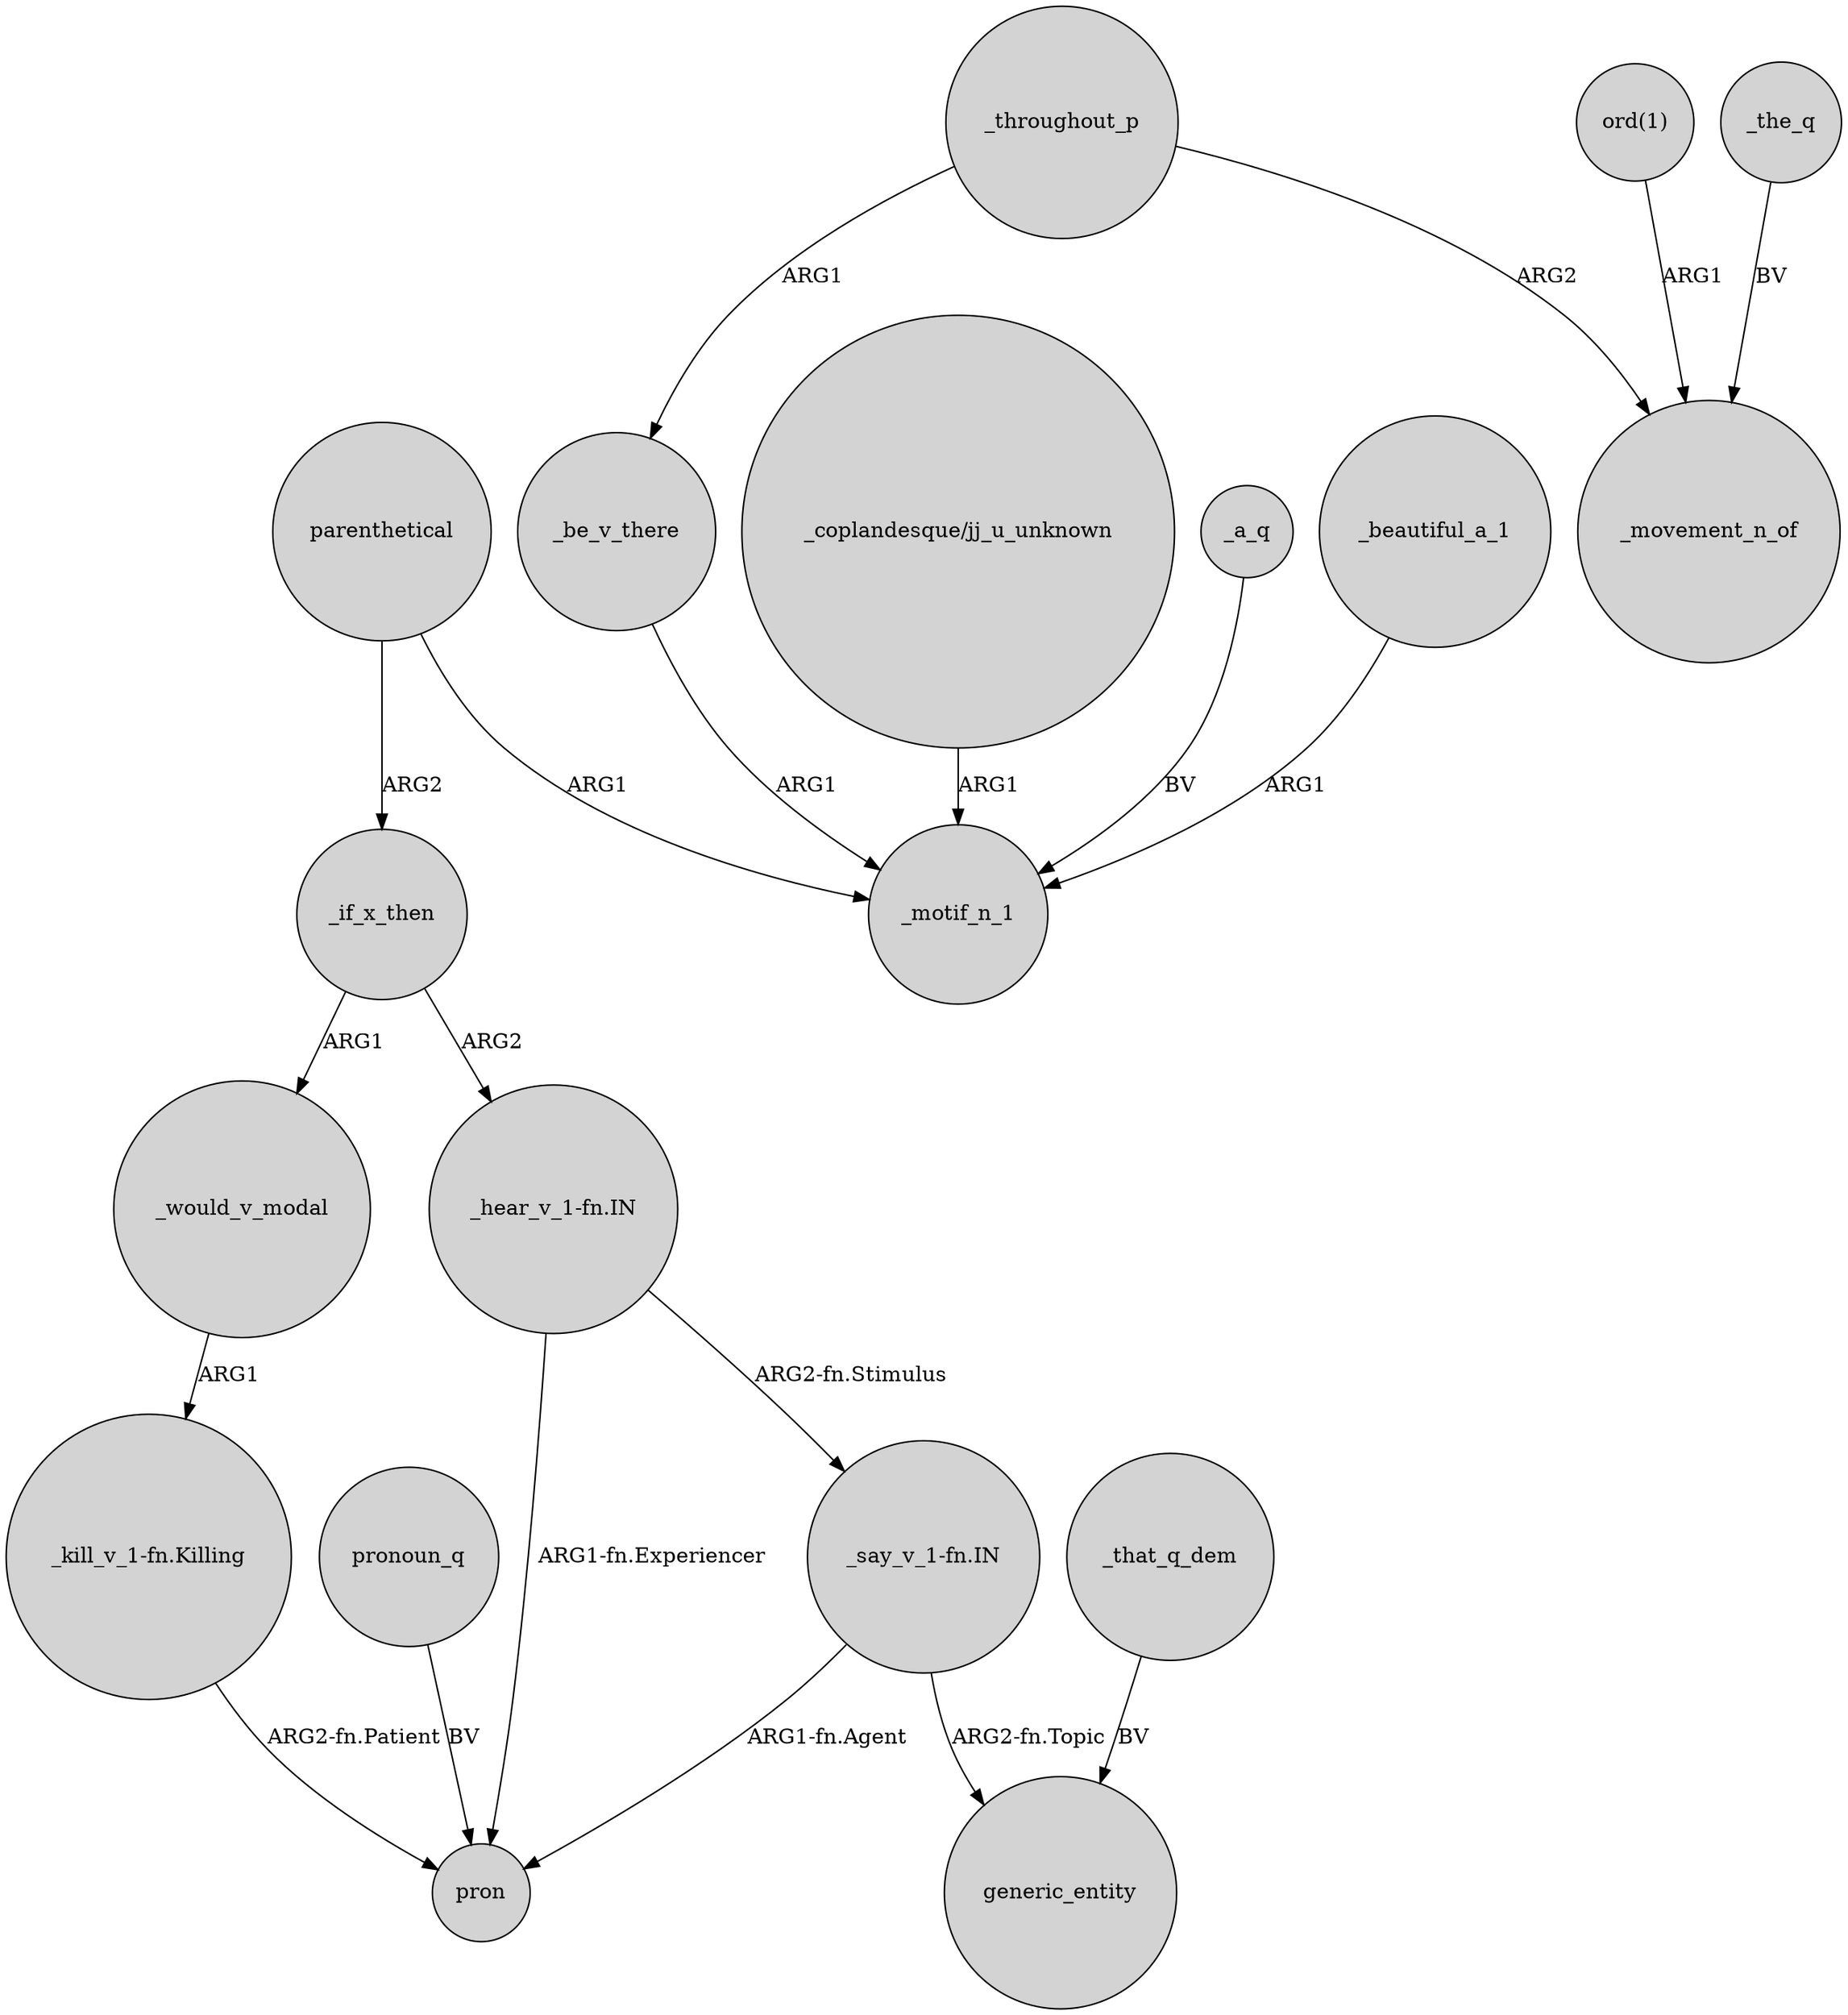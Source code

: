 digraph {
	node [shape=circle style=filled]
	"_kill_v_1-fn.Killing" -> pron [label="ARG2-fn.Patient"]
	_that_q_dem -> generic_entity [label=BV]
	_would_v_modal -> "_kill_v_1-fn.Killing" [label=ARG1]
	"ord(1)" -> _movement_n_of [label=ARG1]
	"_say_v_1-fn.IN" -> generic_entity [label="ARG2-fn.Topic"]
	_beautiful_a_1 -> _motif_n_1 [label=ARG1]
	"_hear_v_1-fn.IN" -> "_say_v_1-fn.IN" [label="ARG2-fn.Stimulus"]
	"_say_v_1-fn.IN" -> pron [label="ARG1-fn.Agent"]
	_throughout_p -> _be_v_there [label=ARG1]
	_be_v_there -> _motif_n_1 [label=ARG1]
	parenthetical -> _motif_n_1 [label=ARG1]
	pronoun_q -> pron [label=BV]
	parenthetical -> _if_x_then [label=ARG2]
	_the_q -> _movement_n_of [label=BV]
	"_coplandesque/jj_u_unknown" -> _motif_n_1 [label=ARG1]
	_a_q -> _motif_n_1 [label=BV]
	_if_x_then -> "_hear_v_1-fn.IN" [label=ARG2]
	"_hear_v_1-fn.IN" -> pron [label="ARG1-fn.Experiencer"]
	_if_x_then -> _would_v_modal [label=ARG1]
	_throughout_p -> _movement_n_of [label=ARG2]
}
